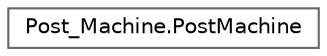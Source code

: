 digraph "Graphical Class Hierarchy"
{
 // LATEX_PDF_SIZE
  bgcolor="transparent";
  edge [fontname=Helvetica,fontsize=10,labelfontname=Helvetica,labelfontsize=10];
  node [fontname=Helvetica,fontsize=10,shape=box,height=0.2,width=0.4];
  rankdir="LR";
  Node0 [id="Node000000",label="Post_Machine.PostMachine",height=0.2,width=0.4,color="grey40", fillcolor="white", style="filled",URL="$classPost__Machine_1_1PostMachine.html",tooltip=" "];
}

